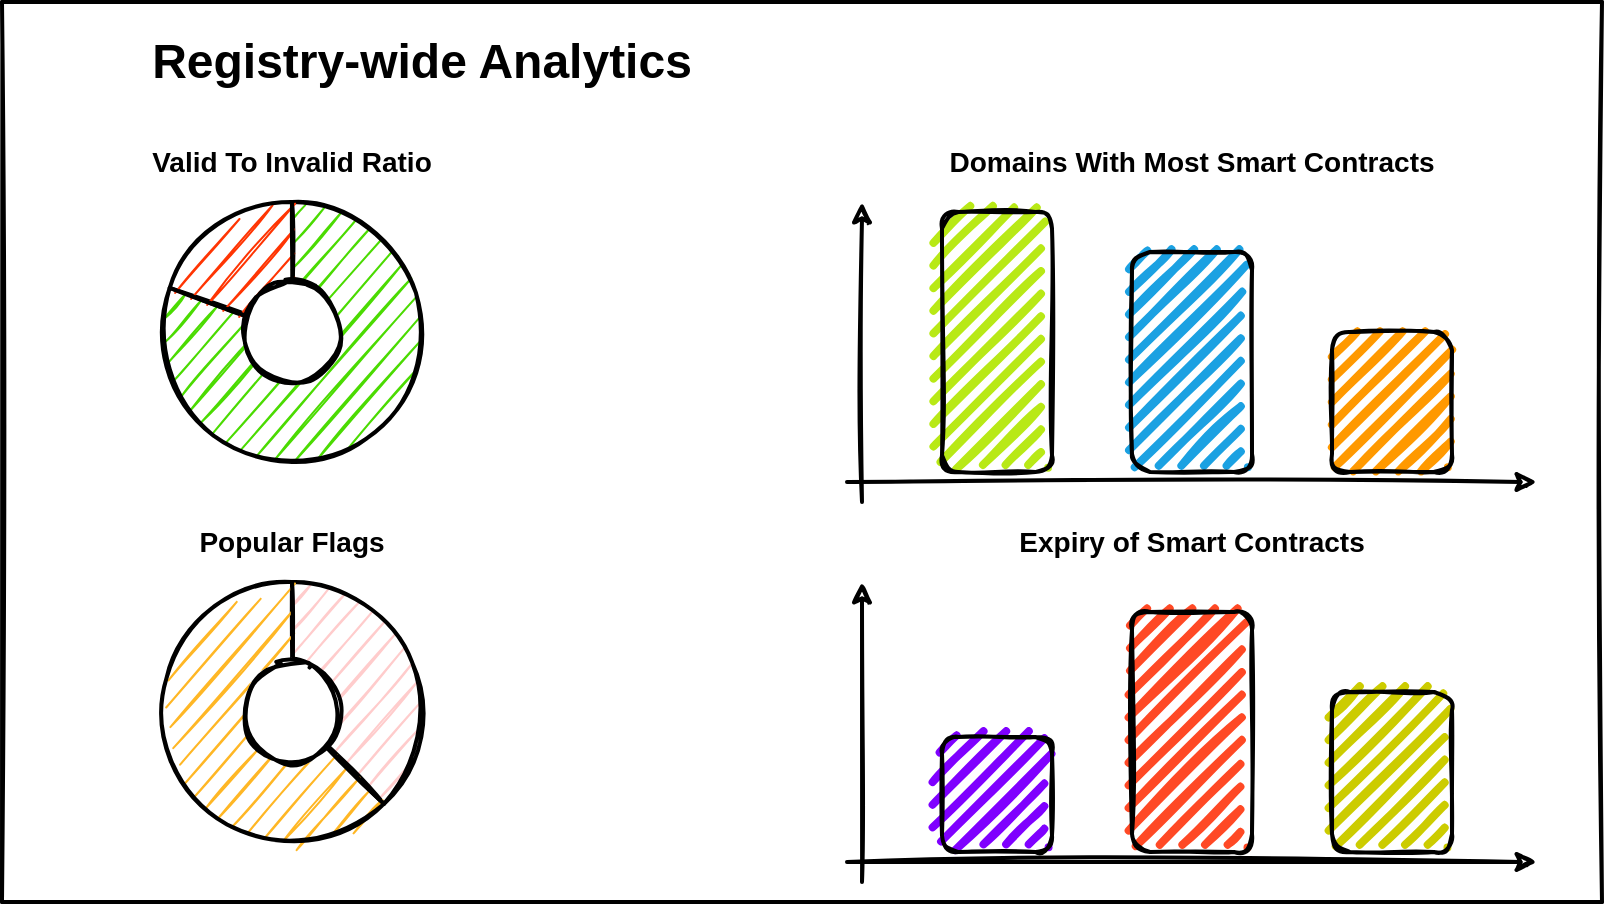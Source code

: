 <mxfile version="14.4.2" type="github">
  <diagram id="MCrErEPo9ilewAODCz-R" name="Page-1">
    <mxGraphModel dx="1849" dy="1638" grid="1" gridSize="10" guides="1" tooltips="1" connect="1" arrows="1" fold="1" page="1" pageScale="1" pageWidth="827" pageHeight="1169" math="0" shadow="0">
      <root>
        <mxCell id="0" />
        <mxCell id="1" parent="0" />
        <mxCell id="4mogOLO7gWN9tjYVBM8P-2" value="" style="endArrow=none;html=1;sketch=1;strokeWidth=2" parent="1" edge="1">
          <mxGeometry width="50" height="50" relative="1" as="geometry">
            <mxPoint as="sourcePoint" />
            <mxPoint x="800" as="targetPoint" />
          </mxGeometry>
        </mxCell>
        <mxCell id="4mogOLO7gWN9tjYVBM8P-3" value="" style="endArrow=none;html=1;sketch=1;strokeWidth=2" parent="1" edge="1">
          <mxGeometry width="50" height="50" relative="1" as="geometry">
            <mxPoint as="sourcePoint" />
            <mxPoint y="450" as="targetPoint" />
          </mxGeometry>
        </mxCell>
        <mxCell id="4mogOLO7gWN9tjYVBM8P-4" value="" style="endArrow=none;html=1;sketch=1;strokeWidth=2" parent="1" edge="1">
          <mxGeometry width="50" height="50" relative="1" as="geometry">
            <mxPoint y="450" as="sourcePoint" />
            <mxPoint x="800" y="450" as="targetPoint" />
          </mxGeometry>
        </mxCell>
        <mxCell id="4mogOLO7gWN9tjYVBM8P-5" value="" style="endArrow=none;html=1;sketch=1;strokeWidth=2" parent="1" edge="1">
          <mxGeometry width="50" height="50" relative="1" as="geometry">
            <mxPoint x="800" as="sourcePoint" />
            <mxPoint x="800" y="450" as="targetPoint" />
          </mxGeometry>
        </mxCell>
        <mxCell id="4mogOLO7gWN9tjYVBM8P-7" value="" style="verticalLabelPosition=bottom;verticalAlign=top;html=1;shape=mxgraph.basic.pie;startAngle=0;endAngle=0.805;sketch=1;strokeWidth=2;fillColor=#4BDB02;" parent="1" vertex="1">
          <mxGeometry x="80" y="100" width="130" height="130" as="geometry" />
        </mxCell>
        <mxCell id="z-4D-xyZi6Ggd6ufVYCo-1" value="" style="endArrow=classic;html=1;sketch=1;strokeWidth=2" parent="1" edge="1">
          <mxGeometry width="50" height="50" relative="1" as="geometry">
            <mxPoint x="422.5" y="240" as="sourcePoint" />
            <mxPoint x="767.5" y="240" as="targetPoint" />
          </mxGeometry>
        </mxCell>
        <mxCell id="z-4D-xyZi6Ggd6ufVYCo-3" value="" style="endArrow=classic;html=1;sketch=1;strokeWidth=2" parent="1" edge="1">
          <mxGeometry width="50" height="50" relative="1" as="geometry">
            <mxPoint x="430" y="250" as="sourcePoint" />
            <mxPoint x="430" y="100" as="targetPoint" />
          </mxGeometry>
        </mxCell>
        <mxCell id="z-4D-xyZi6Ggd6ufVYCo-4" value="" style="rounded=1;whiteSpace=wrap;html=1;strokeWidth=2;fillWeight=4;hachureGap=8;hachureAngle=45;fillColor=#1ba1e2;sketch=1;rotation=-90;" parent="1" vertex="1">
          <mxGeometry x="540" y="150" width="110" height="60" as="geometry" />
        </mxCell>
        <mxCell id="z-4D-xyZi6Ggd6ufVYCo-5" value="" style="rounded=1;whiteSpace=wrap;html=1;strokeWidth=2;fillWeight=4;hachureGap=8;hachureAngle=45;fillColor=#B8E916;sketch=1;rotation=-90;" parent="1" vertex="1">
          <mxGeometry x="432.5" y="142.5" width="130" height="55" as="geometry" />
        </mxCell>
        <mxCell id="z-4D-xyZi6Ggd6ufVYCo-6" value="" style="rounded=1;whiteSpace=wrap;html=1;strokeWidth=2;fillWeight=4;hachureGap=8;hachureAngle=45;fillColor=#FF9900;sketch=1;rotation=-90;" parent="1" vertex="1">
          <mxGeometry x="660" y="170" width="70" height="60" as="geometry" />
        </mxCell>
        <mxCell id="z-4D-xyZi6Ggd6ufVYCo-7" value="" style="verticalLabelPosition=bottom;verticalAlign=top;html=1;shape=mxgraph.basic.pie;endAngle=0;startAngle=0.805;sketch=1;strokeWidth=2;fillColor=#FF3503;" parent="1" vertex="1">
          <mxGeometry x="80" y="100" width="130" height="130" as="geometry" />
        </mxCell>
        <mxCell id="KP0oGa1CEJmA514e3bT1-1" value="&lt;font style=&quot;font-size: 24px&quot;&gt;&lt;b&gt;Registry-wide Analytics&lt;/b&gt;&lt;/font&gt;" style="text;html=1;strokeColor=none;fillColor=none;align=center;verticalAlign=middle;whiteSpace=wrap;rounded=0;" vertex="1" parent="1">
          <mxGeometry x="70" y="20" width="280" height="20" as="geometry" />
        </mxCell>
        <mxCell id="KP0oGa1CEJmA514e3bT1-3" value="" style="verticalLabelPosition=bottom;verticalAlign=top;html=1;shape=mxgraph.basic.pie;startAngle=0;endAngle=0.375;sketch=1;strokeWidth=2;fillColor=#FFCCCC;" vertex="1" parent="1">
          <mxGeometry x="80" y="290" width="130" height="130" as="geometry" />
        </mxCell>
        <mxCell id="KP0oGa1CEJmA514e3bT1-5" value="&lt;font style=&quot;font-size: 14px&quot;&gt;&lt;b&gt;Popular Flags&lt;/b&gt;&lt;/font&gt;" style="text;html=1;strokeColor=none;fillColor=none;align=center;verticalAlign=middle;whiteSpace=wrap;rounded=0;" vertex="1" parent="1">
          <mxGeometry x="95" y="260" width="100" height="20" as="geometry" />
        </mxCell>
        <mxCell id="KP0oGa1CEJmA514e3bT1-6" value="&lt;font style=&quot;font-size: 14px&quot;&gt;&lt;b&gt;Valid To Invalid Ratio&lt;/b&gt;&lt;/font&gt;" style="text;html=1;strokeColor=none;fillColor=none;align=center;verticalAlign=middle;whiteSpace=wrap;rounded=0;" vertex="1" parent="1">
          <mxGeometry x="70" y="70" width="150" height="20" as="geometry" />
        </mxCell>
        <mxCell id="KP0oGa1CEJmA514e3bT1-7" value="" style="verticalLabelPosition=bottom;verticalAlign=top;html=1;shape=mxgraph.basic.pie;endAngle=0;startAngle=0.375;sketch=1;strokeWidth=2;fillColor=#FFB725;" vertex="1" parent="1">
          <mxGeometry x="80" y="290" width="130" height="130" as="geometry" />
        </mxCell>
        <mxCell id="KP0oGa1CEJmA514e3bT1-8" value="" style="ellipse;whiteSpace=wrap;html=1;aspect=fixed;sketch=1;strokeWidth=2" vertex="1" parent="1">
          <mxGeometry x="120" y="140" width="50" height="50" as="geometry" />
        </mxCell>
        <mxCell id="KP0oGa1CEJmA514e3bT1-9" value="" style="ellipse;whiteSpace=wrap;html=1;aspect=fixed;sketch=1;strokeWidth=2" vertex="1" parent="1">
          <mxGeometry x="120" y="330" width="50" height="50" as="geometry" />
        </mxCell>
        <mxCell id="KP0oGa1CEJmA514e3bT1-10" value="&lt;font style=&quot;font-size: 14px&quot;&gt;&lt;b&gt;Domains With Most Smart Contracts&lt;/b&gt;&lt;/font&gt;" style="text;html=1;strokeColor=none;fillColor=none;align=center;verticalAlign=middle;whiteSpace=wrap;rounded=0;" vertex="1" parent="1">
          <mxGeometry x="470" y="70" width="250" height="20" as="geometry" />
        </mxCell>
        <mxCell id="KP0oGa1CEJmA514e3bT1-11" value="&lt;font style=&quot;font-size: 14px&quot;&gt;&lt;b&gt;Expiry of Smart Contracts&lt;/b&gt;&lt;/font&gt;" style="text;html=1;strokeColor=none;fillColor=none;align=center;verticalAlign=middle;whiteSpace=wrap;rounded=0;" vertex="1" parent="1">
          <mxGeometry x="470" y="260" width="250" height="20" as="geometry" />
        </mxCell>
        <mxCell id="KP0oGa1CEJmA514e3bT1-12" value="" style="endArrow=classic;html=1;sketch=1;strokeWidth=2" edge="1" parent="1">
          <mxGeometry width="50" height="50" relative="1" as="geometry">
            <mxPoint x="422.5" y="430" as="sourcePoint" />
            <mxPoint x="767.5" y="430" as="targetPoint" />
          </mxGeometry>
        </mxCell>
        <mxCell id="KP0oGa1CEJmA514e3bT1-13" value="" style="endArrow=classic;html=1;sketch=1;strokeWidth=2" edge="1" parent="1">
          <mxGeometry width="50" height="50" relative="1" as="geometry">
            <mxPoint x="430" y="440" as="sourcePoint" />
            <mxPoint x="430" y="290" as="targetPoint" />
          </mxGeometry>
        </mxCell>
        <mxCell id="KP0oGa1CEJmA514e3bT1-14" value="" style="rounded=1;whiteSpace=wrap;html=1;strokeWidth=2;fillWeight=4;hachureGap=8;hachureAngle=45;fillColor=#FF4925;sketch=1;rotation=-90;" vertex="1" parent="1">
          <mxGeometry x="535" y="335" width="120" height="60" as="geometry" />
        </mxCell>
        <mxCell id="KP0oGa1CEJmA514e3bT1-15" value="" style="rounded=1;whiteSpace=wrap;html=1;strokeWidth=2;fillWeight=4;hachureGap=8;hachureAngle=45;fillColor=#7F00FF;sketch=1;rotation=-90;" vertex="1" parent="1">
          <mxGeometry x="468.75" y="368.75" width="57.5" height="55" as="geometry" />
        </mxCell>
        <mxCell id="KP0oGa1CEJmA514e3bT1-16" value="" style="rounded=1;whiteSpace=wrap;html=1;strokeWidth=2;fillWeight=4;hachureGap=8;hachureAngle=45;fillColor=#CCCC00;sketch=1;rotation=-90;" vertex="1" parent="1">
          <mxGeometry x="655" y="355" width="80" height="60" as="geometry" />
        </mxCell>
      </root>
    </mxGraphModel>
  </diagram>
</mxfile>

